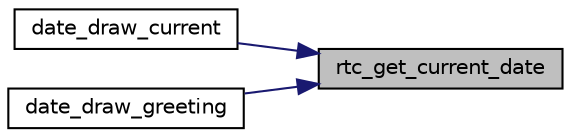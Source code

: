 digraph "rtc_get_current_date"
{
 // LATEX_PDF_SIZE
  edge [fontname="Helvetica",fontsize="10",labelfontname="Helvetica",labelfontsize="10"];
  node [fontname="Helvetica",fontsize="10",shape=record];
  rankdir="RL";
  Node1 [label="rtc_get_current_date",height=0.2,width=0.4,color="black", fillcolor="grey75", style="filled", fontcolor="black",tooltip="Gets the current date from inside the rtc module."];
  Node1 -> Node2 [dir="back",color="midnightblue",fontsize="10",style="solid",fontname="Helvetica"];
  Node2 [label="date_draw_current",height=0.2,width=0.4,color="black", fillcolor="white", style="filled",URL="$group__date.html#gac6b60c120a9b43280cf175cc7fb7f047",tooltip="Draws the current date to the top left corner of the screen."];
  Node1 -> Node3 [dir="back",color="midnightblue",fontsize="10",style="solid",fontname="Helvetica"];
  Node3 [label="date_draw_greeting",height=0.2,width=0.4,color="black", fillcolor="white", style="filled",URL="$group__date.html#gaaf00425c1e5044b7a17bb4331de4ceb8",tooltip="Draws a greeting according to the current date to the given screen coordinates."];
}
